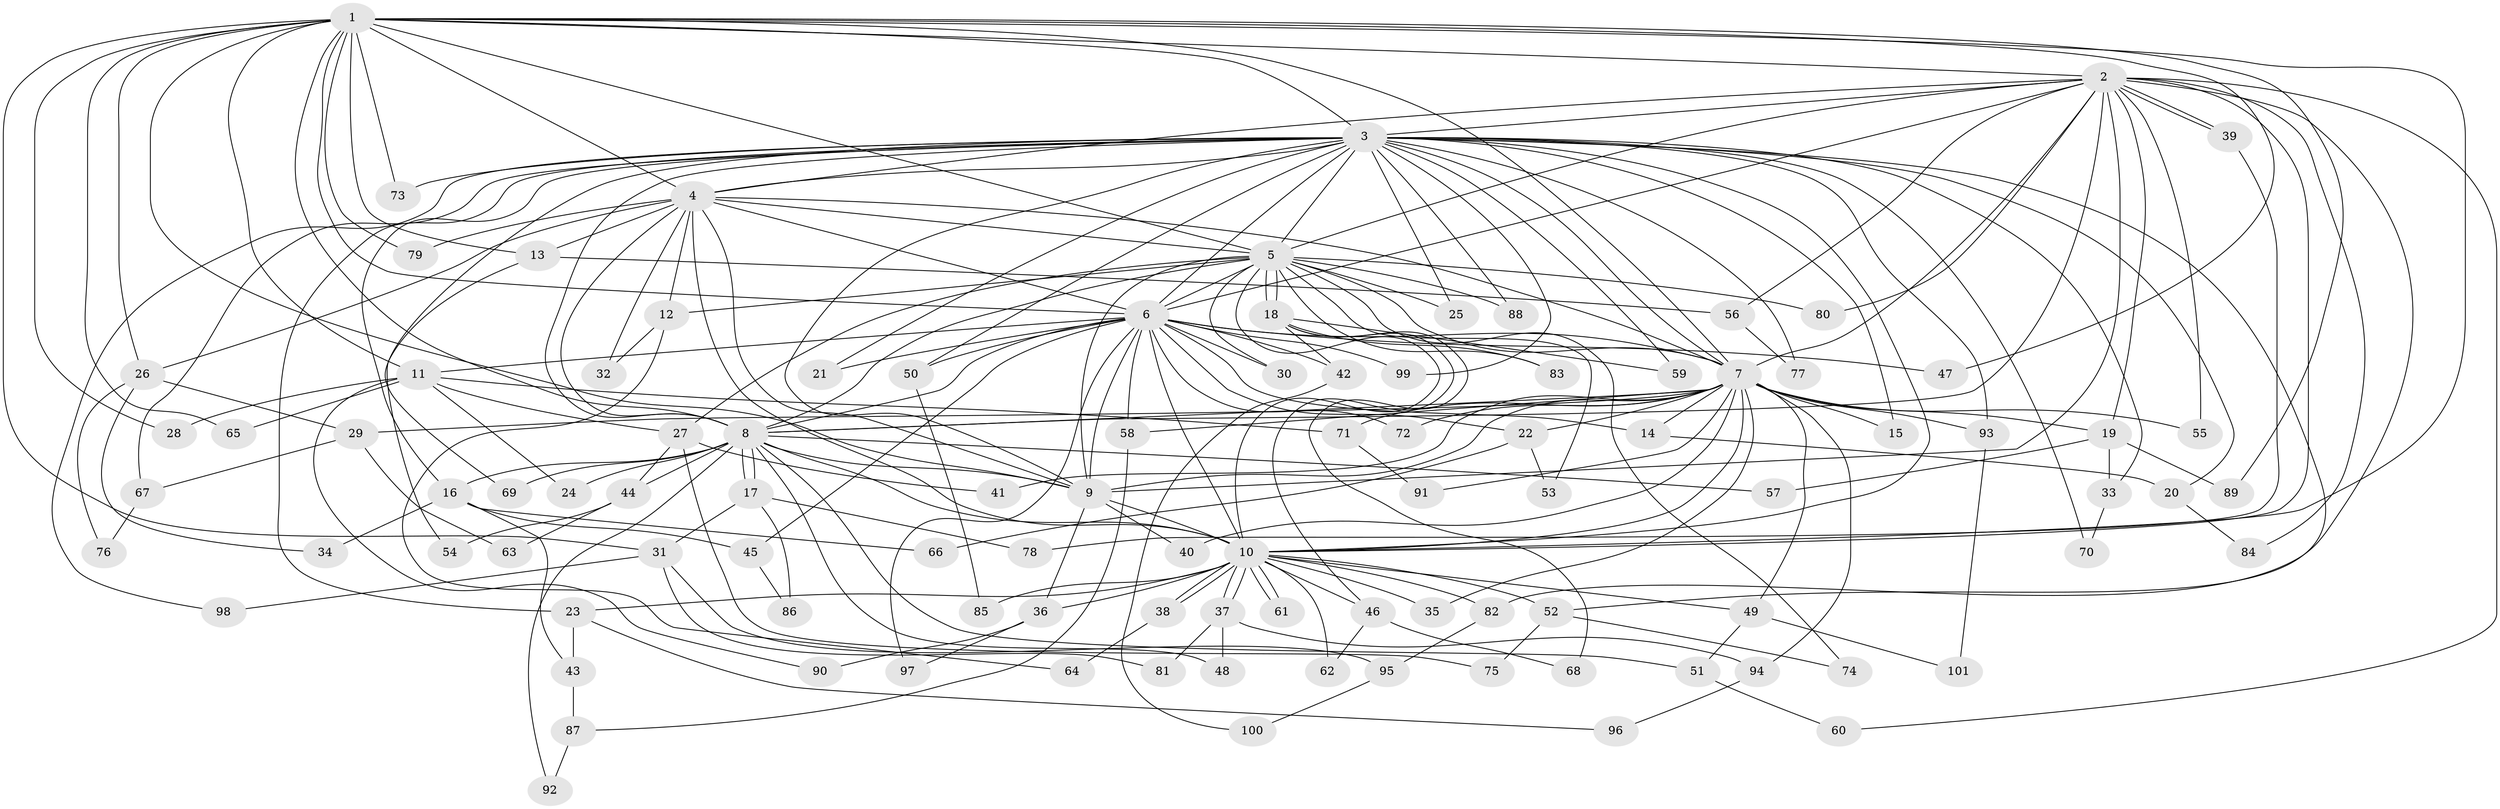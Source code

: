 // Generated by graph-tools (version 1.1) at 2025/01/03/09/25 03:01:13]
// undirected, 101 vertices, 227 edges
graph export_dot {
graph [start="1"]
  node [color=gray90,style=filled];
  1;
  2;
  3;
  4;
  5;
  6;
  7;
  8;
  9;
  10;
  11;
  12;
  13;
  14;
  15;
  16;
  17;
  18;
  19;
  20;
  21;
  22;
  23;
  24;
  25;
  26;
  27;
  28;
  29;
  30;
  31;
  32;
  33;
  34;
  35;
  36;
  37;
  38;
  39;
  40;
  41;
  42;
  43;
  44;
  45;
  46;
  47;
  48;
  49;
  50;
  51;
  52;
  53;
  54;
  55;
  56;
  57;
  58;
  59;
  60;
  61;
  62;
  63;
  64;
  65;
  66;
  67;
  68;
  69;
  70;
  71;
  72;
  73;
  74;
  75;
  76;
  77;
  78;
  79;
  80;
  81;
  82;
  83;
  84;
  85;
  86;
  87;
  88;
  89;
  90;
  91;
  92;
  93;
  94;
  95;
  96;
  97;
  98;
  99;
  100;
  101;
  1 -- 2;
  1 -- 3;
  1 -- 4;
  1 -- 5;
  1 -- 6;
  1 -- 7;
  1 -- 8;
  1 -- 9;
  1 -- 10;
  1 -- 11;
  1 -- 13;
  1 -- 26;
  1 -- 28;
  1 -- 31;
  1 -- 47;
  1 -- 65;
  1 -- 73;
  1 -- 79;
  1 -- 89;
  2 -- 3;
  2 -- 4;
  2 -- 5;
  2 -- 6;
  2 -- 7;
  2 -- 8;
  2 -- 9;
  2 -- 10;
  2 -- 19;
  2 -- 39;
  2 -- 39;
  2 -- 55;
  2 -- 56;
  2 -- 60;
  2 -- 80;
  2 -- 82;
  2 -- 84;
  3 -- 4;
  3 -- 5;
  3 -- 6;
  3 -- 7;
  3 -- 8;
  3 -- 9;
  3 -- 10;
  3 -- 15;
  3 -- 16;
  3 -- 20;
  3 -- 21;
  3 -- 23;
  3 -- 25;
  3 -- 33;
  3 -- 50;
  3 -- 52;
  3 -- 59;
  3 -- 67;
  3 -- 69;
  3 -- 70;
  3 -- 73;
  3 -- 77;
  3 -- 88;
  3 -- 93;
  3 -- 98;
  3 -- 99;
  4 -- 5;
  4 -- 6;
  4 -- 7;
  4 -- 8;
  4 -- 9;
  4 -- 10;
  4 -- 12;
  4 -- 13;
  4 -- 26;
  4 -- 32;
  4 -- 79;
  5 -- 6;
  5 -- 7;
  5 -- 8;
  5 -- 9;
  5 -- 10;
  5 -- 12;
  5 -- 18;
  5 -- 18;
  5 -- 25;
  5 -- 27;
  5 -- 30;
  5 -- 53;
  5 -- 74;
  5 -- 80;
  5 -- 83;
  5 -- 88;
  6 -- 7;
  6 -- 8;
  6 -- 9;
  6 -- 10;
  6 -- 11;
  6 -- 14;
  6 -- 21;
  6 -- 22;
  6 -- 30;
  6 -- 42;
  6 -- 45;
  6 -- 47;
  6 -- 50;
  6 -- 58;
  6 -- 72;
  6 -- 97;
  6 -- 99;
  7 -- 8;
  7 -- 9;
  7 -- 10;
  7 -- 14;
  7 -- 15;
  7 -- 19;
  7 -- 22;
  7 -- 29;
  7 -- 35;
  7 -- 40;
  7 -- 41;
  7 -- 49;
  7 -- 55;
  7 -- 58;
  7 -- 71;
  7 -- 72;
  7 -- 91;
  7 -- 93;
  7 -- 94;
  8 -- 9;
  8 -- 10;
  8 -- 16;
  8 -- 17;
  8 -- 17;
  8 -- 24;
  8 -- 44;
  8 -- 48;
  8 -- 51;
  8 -- 57;
  8 -- 69;
  8 -- 92;
  9 -- 10;
  9 -- 36;
  9 -- 40;
  10 -- 23;
  10 -- 35;
  10 -- 36;
  10 -- 37;
  10 -- 37;
  10 -- 38;
  10 -- 38;
  10 -- 46;
  10 -- 49;
  10 -- 52;
  10 -- 61;
  10 -- 61;
  10 -- 62;
  10 -- 82;
  10 -- 85;
  11 -- 24;
  11 -- 27;
  11 -- 28;
  11 -- 65;
  11 -- 71;
  11 -- 90;
  12 -- 32;
  12 -- 64;
  13 -- 54;
  13 -- 56;
  14 -- 20;
  16 -- 34;
  16 -- 43;
  16 -- 45;
  16 -- 66;
  17 -- 31;
  17 -- 78;
  17 -- 86;
  18 -- 42;
  18 -- 46;
  18 -- 59;
  18 -- 68;
  18 -- 83;
  19 -- 33;
  19 -- 57;
  19 -- 89;
  20 -- 84;
  22 -- 53;
  22 -- 66;
  23 -- 43;
  23 -- 96;
  26 -- 29;
  26 -- 34;
  26 -- 76;
  27 -- 41;
  27 -- 44;
  27 -- 75;
  29 -- 63;
  29 -- 67;
  31 -- 81;
  31 -- 95;
  31 -- 98;
  33 -- 70;
  36 -- 90;
  36 -- 97;
  37 -- 48;
  37 -- 81;
  37 -- 94;
  38 -- 64;
  39 -- 78;
  42 -- 100;
  43 -- 87;
  44 -- 54;
  44 -- 63;
  45 -- 86;
  46 -- 62;
  46 -- 68;
  49 -- 51;
  49 -- 101;
  50 -- 85;
  51 -- 60;
  52 -- 74;
  52 -- 75;
  56 -- 77;
  58 -- 87;
  67 -- 76;
  71 -- 91;
  82 -- 95;
  87 -- 92;
  93 -- 101;
  94 -- 96;
  95 -- 100;
}

